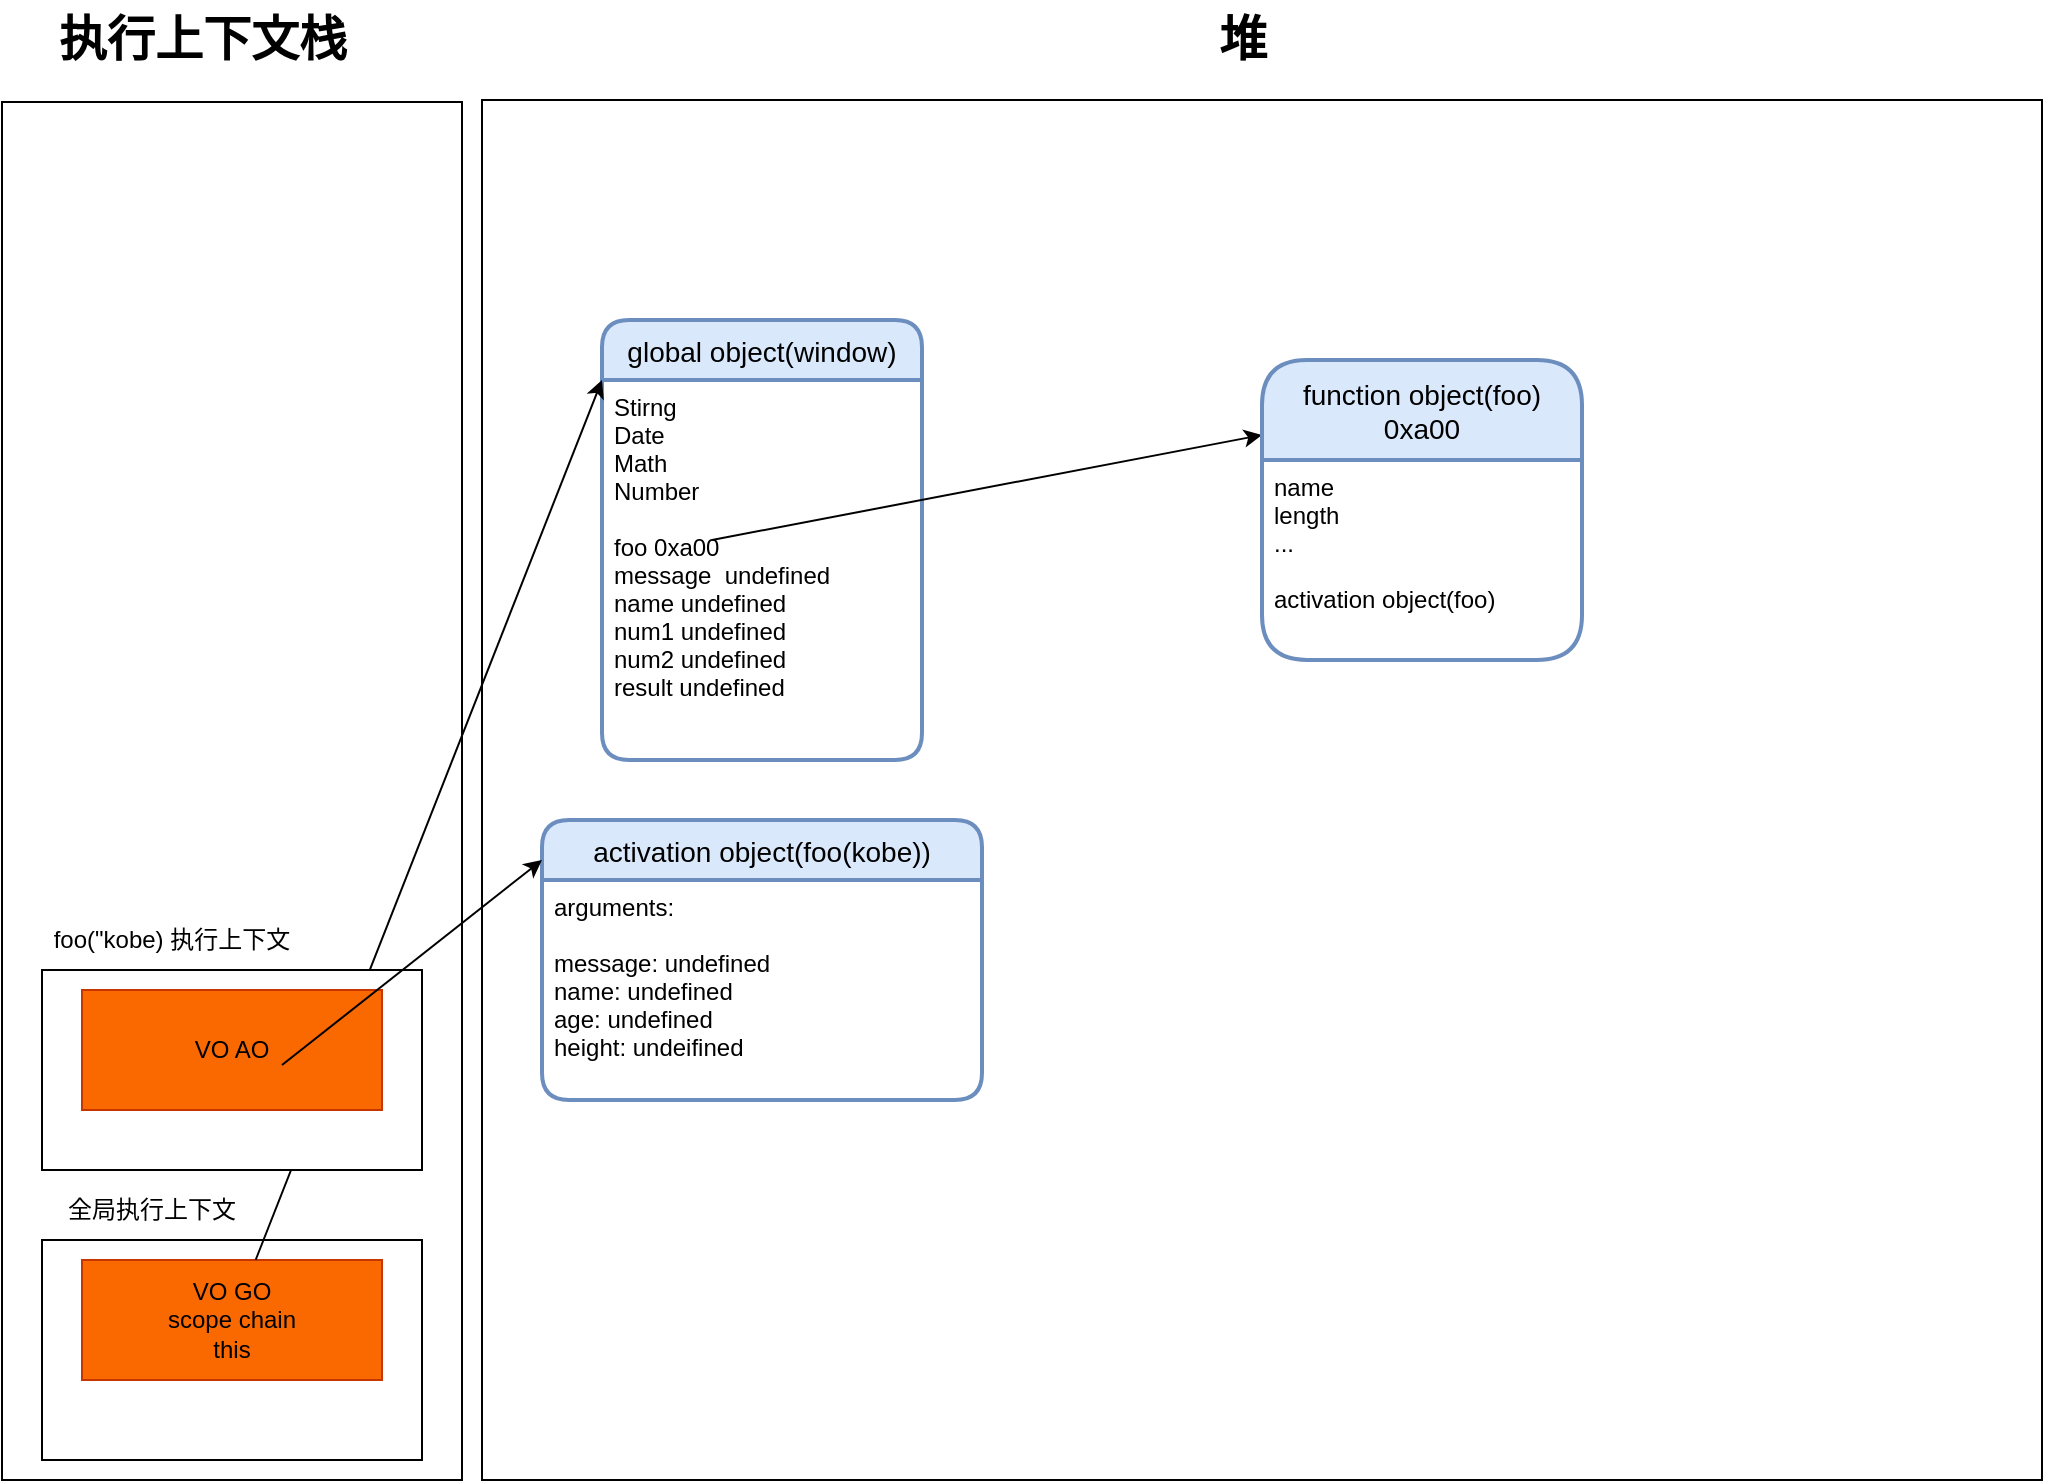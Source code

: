 <mxfile>
    <diagram id="_pzDZWCWYp5mNpWFI_6p" name="第一次执行前">
        <mxGraphModel dx="1068" dy="828" grid="1" gridSize="10" guides="1" tooltips="1" connect="1" arrows="1" fold="1" page="1" pageScale="1" pageWidth="850" pageHeight="1100" math="0" shadow="0">
            <root>
                <mxCell id="0"/>
                <mxCell id="1" parent="0"/>
                <mxCell id="2" value="" style="rounded=0;whiteSpace=wrap;html=1;" parent="1" vertex="1">
                    <mxGeometry x="10" y="81" width="230" height="689" as="geometry"/>
                </mxCell>
                <mxCell id="3" value="" style="rounded=0;whiteSpace=wrap;html=1;fontStyle=1;" parent="1" vertex="1">
                    <mxGeometry x="250" y="80" width="780" height="690" as="geometry"/>
                </mxCell>
                <mxCell id="7" value="" style="rounded=0;whiteSpace=wrap;html=1;" parent="1" vertex="1">
                    <mxGeometry x="30" y="650" width="190" height="110" as="geometry"/>
                </mxCell>
                <mxCell id="8" value="global object(window)" style="swimlane;childLayout=stackLayout;horizontal=1;startSize=30;horizontalStack=0;rounded=1;fontSize=14;fontStyle=0;strokeWidth=2;resizeParent=0;resizeLast=1;shadow=0;dashed=0;align=center;fillColor=#dae8fc;strokeColor=#6c8ebf;" parent="1" vertex="1">
                    <mxGeometry x="310" y="190" width="160" height="220" as="geometry"/>
                </mxCell>
                <mxCell id="18" value="" style="endArrow=classic;html=1;entryX=0;entryY=0.25;entryDx=0;entryDy=0;" parent="8" target="10" edge="1">
                    <mxGeometry width="50" height="50" relative="1" as="geometry">
                        <mxPoint x="55" y="110" as="sourcePoint"/>
                        <mxPoint x="105" y="60" as="targetPoint"/>
                    </mxGeometry>
                </mxCell>
                <mxCell id="9" value="Stirng&#10;Date&#10;Math&#10;Number&#10;&#10;foo 0xa00&#10;message  undefined&#10;name undefined&#10;num1 undefined&#10;num2 undefined&#10;result undefined" style="align=left;strokeColor=none;fillColor=none;spacingLeft=4;fontSize=12;verticalAlign=top;resizable=0;rotatable=0;part=1;" parent="8" vertex="1">
                    <mxGeometry y="30" width="160" height="190" as="geometry"/>
                </mxCell>
                <mxCell id="10" value="function object(foo)&#10;0xa00" style="swimlane;childLayout=stackLayout;horizontal=1;startSize=50;horizontalStack=0;rounded=1;fontSize=14;fontStyle=0;strokeWidth=2;resizeParent=0;resizeLast=1;shadow=0;dashed=0;align=center;fillColor=#dae8fc;strokeColor=#6c8ebf;" parent="1" vertex="1">
                    <mxGeometry x="640" y="210" width="160" height="150" as="geometry"/>
                </mxCell>
                <mxCell id="11" value="name&#10;length&#10;...&#10;&#10;activation object(foo)" style="align=left;strokeColor=none;fillColor=none;spacingLeft=4;fontSize=12;verticalAlign=top;resizable=0;rotatable=0;part=1;" parent="10" vertex="1">
                    <mxGeometry y="50" width="160" height="100" as="geometry"/>
                </mxCell>
                <mxCell id="19" value="执行上下文栈" style="text;strokeColor=none;fillColor=none;html=1;fontSize=24;fontStyle=1;verticalAlign=middle;align=center;" parent="1" vertex="1">
                    <mxGeometry x="60" y="30" width="100" height="40" as="geometry"/>
                </mxCell>
                <mxCell id="20" value="全局执行上下文" style="text;html=1;strokeColor=none;fillColor=none;align=center;verticalAlign=middle;whiteSpace=wrap;rounded=0;" parent="1" vertex="1">
                    <mxGeometry x="30" y="620" width="110" height="30" as="geometry"/>
                </mxCell>
                <mxCell id="21" value="堆" style="text;strokeColor=none;fillColor=none;html=1;fontSize=24;fontStyle=1;verticalAlign=middle;align=center;" parent="1" vertex="1">
                    <mxGeometry x="580" y="30" width="100" height="40" as="geometry"/>
                </mxCell>
                <mxCell id="23" value="VO GO&lt;br&gt;scope chain&lt;br&gt;this" style="rounded=0;whiteSpace=wrap;html=1;fillColor=#fa6800;strokeColor=#C73500;fontColor=#000000;" parent="1" vertex="1">
                    <mxGeometry x="50" y="660" width="150" height="60" as="geometry"/>
                </mxCell>
                <mxCell id="24" value="" style="endArrow=classic;html=1;entryX=0;entryY=0;entryDx=0;entryDy=0;" parent="1" target="9" edge="1" source="23">
                    <mxGeometry width="50" height="50" relative="1" as="geometry">
                        <mxPoint x="170" y="600" as="sourcePoint"/>
                        <mxPoint x="306.96" y="212" as="targetPoint"/>
                    </mxGeometry>
                </mxCell>
                <mxCell id="25" value="" style="rounded=0;whiteSpace=wrap;html=1;" parent="1" vertex="1">
                    <mxGeometry x="30" y="515" width="190" height="100" as="geometry"/>
                </mxCell>
                <mxCell id="26" value="foo(&quot;kobe) 执行上下文" style="text;html=1;strokeColor=none;fillColor=none;align=center;verticalAlign=middle;whiteSpace=wrap;rounded=0;" parent="1" vertex="1">
                    <mxGeometry x="30" y="485" width="130" height="30" as="geometry"/>
                </mxCell>
                <mxCell id="27" value="VO AO" style="rounded=0;whiteSpace=wrap;html=1;fillColor=#fa6800;strokeColor=#C73500;fontColor=#000000;" parent="1" vertex="1">
                    <mxGeometry x="50" y="525" width="150" height="60" as="geometry"/>
                </mxCell>
                <mxCell id="jEwMud21kaJArUwLWxOT-35" value="activation object(foo(kobe))" style="swimlane;childLayout=stackLayout;horizontal=1;startSize=30;horizontalStack=0;rounded=1;fontSize=14;fontStyle=0;strokeWidth=2;resizeParent=0;resizeLast=1;shadow=0;dashed=0;align=center;fillColor=#dae8fc;strokeColor=#6c8ebf;" vertex="1" parent="1">
                    <mxGeometry x="280" y="440" width="220" height="140" as="geometry"/>
                </mxCell>
                <mxCell id="jEwMud21kaJArUwLWxOT-36" value="arguments: &#10;&#10;message: undefined&#10;name: undefined&#10;age: undefined&#10;height: undeifined" style="align=left;strokeColor=none;fillColor=none;spacingLeft=4;fontSize=12;verticalAlign=top;resizable=0;rotatable=0;part=1;" vertex="1" parent="jEwMud21kaJArUwLWxOT-35">
                    <mxGeometry y="30" width="220" height="110" as="geometry"/>
                </mxCell>
                <mxCell id="jEwMud21kaJArUwLWxOT-37" value="" style="endArrow=classic;html=1;entryX=0;entryY=0.143;entryDx=0;entryDy=0;entryPerimeter=0;" edge="1" parent="jEwMud21kaJArUwLWxOT-35" target="jEwMud21kaJArUwLWxOT-35">
                    <mxGeometry width="50" height="50" relative="1" as="geometry">
                        <mxPoint x="-130" y="122.5" as="sourcePoint"/>
                        <mxPoint x="145" y="70" as="targetPoint"/>
                    </mxGeometry>
                </mxCell>
            </root>
        </mxGraphModel>
    </diagram>
    <diagram name="第一次执行后" id="QG6JPxPE7vgaecbXr9Lw">
        <mxGraphModel dx="1068" dy="828" grid="1" gridSize="10" guides="1" tooltips="1" connect="1" arrows="1" fold="1" page="1" pageScale="1" pageWidth="850" pageHeight="1100" math="0" shadow="0">
            <root>
                <mxCell id="wlLGRzVpCN3Po_OBMBMk-0"/>
                <mxCell id="wlLGRzVpCN3Po_OBMBMk-1" parent="wlLGRzVpCN3Po_OBMBMk-0"/>
                <mxCell id="wlLGRzVpCN3Po_OBMBMk-2" value="" style="rounded=0;whiteSpace=wrap;html=1;" vertex="1" parent="wlLGRzVpCN3Po_OBMBMk-1">
                    <mxGeometry x="10" y="81" width="230" height="689" as="geometry"/>
                </mxCell>
                <mxCell id="wlLGRzVpCN3Po_OBMBMk-3" value="" style="rounded=0;whiteSpace=wrap;html=1;fontStyle=1;" vertex="1" parent="wlLGRzVpCN3Po_OBMBMk-1">
                    <mxGeometry x="250" y="80" width="780" height="690" as="geometry"/>
                </mxCell>
                <mxCell id="wlLGRzVpCN3Po_OBMBMk-4" value="" style="rounded=0;whiteSpace=wrap;html=1;" vertex="1" parent="wlLGRzVpCN3Po_OBMBMk-1">
                    <mxGeometry x="30" y="650" width="190" height="110" as="geometry"/>
                </mxCell>
                <mxCell id="wlLGRzVpCN3Po_OBMBMk-5" value="global object(window)" style="swimlane;childLayout=stackLayout;horizontal=1;startSize=30;horizontalStack=0;rounded=1;fontSize=14;fontStyle=0;strokeWidth=2;resizeParent=0;resizeLast=1;shadow=0;dashed=0;align=center;fillColor=#dae8fc;strokeColor=#6c8ebf;" vertex="1" parent="wlLGRzVpCN3Po_OBMBMk-1">
                    <mxGeometry x="310" y="190" width="160" height="220" as="geometry"/>
                </mxCell>
                <mxCell id="wlLGRzVpCN3Po_OBMBMk-6" value="" style="endArrow=classic;html=1;entryX=0;entryY=0.25;entryDx=0;entryDy=0;" edge="1" parent="wlLGRzVpCN3Po_OBMBMk-5" target="wlLGRzVpCN3Po_OBMBMk-8">
                    <mxGeometry width="50" height="50" relative="1" as="geometry">
                        <mxPoint x="55" y="110" as="sourcePoint"/>
                        <mxPoint x="105" y="60" as="targetPoint"/>
                    </mxGeometry>
                </mxCell>
                <mxCell id="wlLGRzVpCN3Po_OBMBMk-7" value="Stirng&#10;Date&#10;Math&#10;Number&#10;&#10;foo 0xa00&#10;message  global object&#10;name kobe&#10;num1 1&#10;num2 2&#10;result 3" style="align=left;strokeColor=none;fillColor=none;spacingLeft=4;fontSize=12;verticalAlign=top;resizable=0;rotatable=0;part=1;" vertex="1" parent="wlLGRzVpCN3Po_OBMBMk-5">
                    <mxGeometry y="30" width="160" height="190" as="geometry"/>
                </mxCell>
                <mxCell id="wlLGRzVpCN3Po_OBMBMk-8" value="function object(foo)&#10;0xa00" style="swimlane;childLayout=stackLayout;horizontal=1;startSize=50;horizontalStack=0;rounded=1;fontSize=14;fontStyle=0;strokeWidth=2;resizeParent=0;resizeLast=1;shadow=0;dashed=0;align=center;fillColor=#dae8fc;strokeColor=#6c8ebf;" vertex="1" parent="wlLGRzVpCN3Po_OBMBMk-1">
                    <mxGeometry x="640" y="210" width="160" height="150" as="geometry"/>
                </mxCell>
                <mxCell id="wlLGRzVpCN3Po_OBMBMk-9" value="name&#10;length&#10;...&#10;&#10;activation object(foo)" style="align=left;strokeColor=none;fillColor=none;spacingLeft=4;fontSize=12;verticalAlign=top;resizable=0;rotatable=0;part=1;" vertex="1" parent="wlLGRzVpCN3Po_OBMBMk-8">
                    <mxGeometry y="50" width="160" height="100" as="geometry"/>
                </mxCell>
                <mxCell id="wlLGRzVpCN3Po_OBMBMk-10" value="执行上下文栈" style="text;strokeColor=none;fillColor=none;html=1;fontSize=24;fontStyle=1;verticalAlign=middle;align=center;" vertex="1" parent="wlLGRzVpCN3Po_OBMBMk-1">
                    <mxGeometry x="60" y="30" width="100" height="40" as="geometry"/>
                </mxCell>
                <mxCell id="wlLGRzVpCN3Po_OBMBMk-11" value="全局执行上下文" style="text;html=1;strokeColor=none;fillColor=none;align=center;verticalAlign=middle;whiteSpace=wrap;rounded=0;" vertex="1" parent="wlLGRzVpCN3Po_OBMBMk-1">
                    <mxGeometry x="30" y="620" width="110" height="30" as="geometry"/>
                </mxCell>
                <mxCell id="wlLGRzVpCN3Po_OBMBMk-12" value="堆" style="text;strokeColor=none;fillColor=none;html=1;fontSize=24;fontStyle=1;verticalAlign=middle;align=center;" vertex="1" parent="wlLGRzVpCN3Po_OBMBMk-1">
                    <mxGeometry x="580" y="30" width="100" height="40" as="geometry"/>
                </mxCell>
                <mxCell id="wlLGRzVpCN3Po_OBMBMk-13" value="VO GO&lt;br&gt;scope chain&lt;br&gt;this" style="rounded=0;whiteSpace=wrap;html=1;fillColor=#fa6800;strokeColor=#C73500;fontColor=#000000;" vertex="1" parent="wlLGRzVpCN3Po_OBMBMk-1">
                    <mxGeometry x="50" y="660" width="150" height="60" as="geometry"/>
                </mxCell>
                <mxCell id="wlLGRzVpCN3Po_OBMBMk-14" value="" style="endArrow=classic;html=1;entryX=0;entryY=0;entryDx=0;entryDy=0;" edge="1" parent="wlLGRzVpCN3Po_OBMBMk-1" source="wlLGRzVpCN3Po_OBMBMk-13" target="wlLGRzVpCN3Po_OBMBMk-7">
                    <mxGeometry width="50" height="50" relative="1" as="geometry">
                        <mxPoint x="170" y="600" as="sourcePoint"/>
                        <mxPoint x="306.96" y="212" as="targetPoint"/>
                    </mxGeometry>
                </mxCell>
                <mxCell id="wlLGRzVpCN3Po_OBMBMk-15" value="" style="rounded=0;whiteSpace=wrap;html=1;" vertex="1" parent="wlLGRzVpCN3Po_OBMBMk-1">
                    <mxGeometry x="30" y="515" width="190" height="100" as="geometry"/>
                </mxCell>
                <mxCell id="wlLGRzVpCN3Po_OBMBMk-16" value="foo(&quot;kobe) 执行上下文" style="text;html=1;strokeColor=none;fillColor=none;align=center;verticalAlign=middle;whiteSpace=wrap;rounded=0;" vertex="1" parent="wlLGRzVpCN3Po_OBMBMk-1">
                    <mxGeometry x="30" y="485" width="130" height="30" as="geometry"/>
                </mxCell>
                <mxCell id="wlLGRzVpCN3Po_OBMBMk-17" value="VO AO" style="rounded=0;whiteSpace=wrap;html=1;fillColor=#fa6800;strokeColor=#C73500;fontColor=#000000;" vertex="1" parent="wlLGRzVpCN3Po_OBMBMk-1">
                    <mxGeometry x="50" y="525" width="150" height="60" as="geometry"/>
                </mxCell>
                <mxCell id="wlLGRzVpCN3Po_OBMBMk-18" value="activation object(foo(kobe))" style="swimlane;childLayout=stackLayout;horizontal=1;startSize=30;horizontalStack=0;rounded=1;fontSize=14;fontStyle=0;strokeWidth=2;resizeParent=0;resizeLast=1;shadow=0;dashed=0;align=center;fillColor=#dae8fc;strokeColor=#6c8ebf;" vertex="1" parent="wlLGRzVpCN3Po_OBMBMk-1">
                    <mxGeometry x="280" y="440" width="220" height="140" as="geometry"/>
                </mxCell>
                <mxCell id="wlLGRzVpCN3Po_OBMBMk-19" value="arguments: &#10;&#10;message: foo object&#10;name: kobe&#10;age: 18&#10;height: 1.88" style="align=left;strokeColor=none;fillColor=none;spacingLeft=4;fontSize=12;verticalAlign=top;resizable=0;rotatable=0;part=1;" vertex="1" parent="wlLGRzVpCN3Po_OBMBMk-18">
                    <mxGeometry y="30" width="220" height="110" as="geometry"/>
                </mxCell>
                <mxCell id="wlLGRzVpCN3Po_OBMBMk-20" value="" style="endArrow=classic;html=1;entryX=0;entryY=0.143;entryDx=0;entryDy=0;entryPerimeter=0;" edge="1" parent="wlLGRzVpCN3Po_OBMBMk-18" target="wlLGRzVpCN3Po_OBMBMk-18">
                    <mxGeometry width="50" height="50" relative="1" as="geometry">
                        <mxPoint x="-130" y="122.5" as="sourcePoint"/>
                        <mxPoint x="145" y="70" as="targetPoint"/>
                    </mxGeometry>
                </mxCell>
            </root>
        </mxGraphModel>
    </diagram>
    <diagram name="第二次执行前" id="9TR_4jRlQf7kGhpQO-JT">
        <mxGraphModel dx="1068" dy="828" grid="1" gridSize="10" guides="1" tooltips="1" connect="1" arrows="1" fold="1" page="1" pageScale="1" pageWidth="850" pageHeight="1100" math="0" shadow="0">
            <root>
                <mxCell id="wi65YV21eKXFtnRE-zZC-0"/>
                <mxCell id="wi65YV21eKXFtnRE-zZC-1" parent="wi65YV21eKXFtnRE-zZC-0"/>
                <mxCell id="wi65YV21eKXFtnRE-zZC-2" value="" style="rounded=0;whiteSpace=wrap;html=1;" vertex="1" parent="wi65YV21eKXFtnRE-zZC-1">
                    <mxGeometry x="10" y="81" width="230" height="689" as="geometry"/>
                </mxCell>
                <mxCell id="wi65YV21eKXFtnRE-zZC-3" value="" style="rounded=0;whiteSpace=wrap;html=1;fontStyle=1;" vertex="1" parent="wi65YV21eKXFtnRE-zZC-1">
                    <mxGeometry x="250" y="80" width="780" height="690" as="geometry"/>
                </mxCell>
                <mxCell id="wi65YV21eKXFtnRE-zZC-4" value="" style="rounded=0;whiteSpace=wrap;html=1;" vertex="1" parent="wi65YV21eKXFtnRE-zZC-1">
                    <mxGeometry x="30" y="650" width="190" height="110" as="geometry"/>
                </mxCell>
                <mxCell id="wi65YV21eKXFtnRE-zZC-5" value="global object(window)" style="swimlane;childLayout=stackLayout;horizontal=1;startSize=30;horizontalStack=0;rounded=1;fontSize=14;fontStyle=0;strokeWidth=2;resizeParent=0;resizeLast=1;shadow=0;dashed=0;align=center;fillColor=#dae8fc;strokeColor=#6c8ebf;" vertex="1" parent="wi65YV21eKXFtnRE-zZC-1">
                    <mxGeometry x="310" y="190" width="160" height="220" as="geometry"/>
                </mxCell>
                <mxCell id="wi65YV21eKXFtnRE-zZC-6" value="" style="endArrow=classic;html=1;entryX=0;entryY=0.25;entryDx=0;entryDy=0;" edge="1" parent="wi65YV21eKXFtnRE-zZC-5" target="wi65YV21eKXFtnRE-zZC-8">
                    <mxGeometry width="50" height="50" relative="1" as="geometry">
                        <mxPoint x="55" y="110" as="sourcePoint"/>
                        <mxPoint x="105" y="60" as="targetPoint"/>
                    </mxGeometry>
                </mxCell>
                <mxCell id="wi65YV21eKXFtnRE-zZC-7" value="Stirng&#10;Date&#10;Math&#10;Number&#10;&#10;foo 0xa00&#10;message  global object&#10;name kobe&#10;num1 1&#10;num2 2&#10;result 3" style="align=left;strokeColor=none;fillColor=none;spacingLeft=4;fontSize=12;verticalAlign=top;resizable=0;rotatable=0;part=1;" vertex="1" parent="wi65YV21eKXFtnRE-zZC-5">
                    <mxGeometry y="30" width="160" height="190" as="geometry"/>
                </mxCell>
                <mxCell id="wi65YV21eKXFtnRE-zZC-8" value="function object(foo)&#10;0xa00" style="swimlane;childLayout=stackLayout;horizontal=1;startSize=50;horizontalStack=0;rounded=1;fontSize=14;fontStyle=0;strokeWidth=2;resizeParent=0;resizeLast=1;shadow=0;dashed=0;align=center;fillColor=#dae8fc;strokeColor=#6c8ebf;" vertex="1" parent="wi65YV21eKXFtnRE-zZC-1">
                    <mxGeometry x="640" y="210" width="160" height="150" as="geometry"/>
                </mxCell>
                <mxCell id="wi65YV21eKXFtnRE-zZC-9" value="name&#10;length&#10;...&#10;&#10;activation object(foo)" style="align=left;strokeColor=none;fillColor=none;spacingLeft=4;fontSize=12;verticalAlign=top;resizable=0;rotatable=0;part=1;" vertex="1" parent="wi65YV21eKXFtnRE-zZC-8">
                    <mxGeometry y="50" width="160" height="100" as="geometry"/>
                </mxCell>
                <mxCell id="wi65YV21eKXFtnRE-zZC-10" value="执行上下文栈" style="text;strokeColor=none;fillColor=none;html=1;fontSize=24;fontStyle=1;verticalAlign=middle;align=center;" vertex="1" parent="wi65YV21eKXFtnRE-zZC-1">
                    <mxGeometry x="60" y="30" width="100" height="40" as="geometry"/>
                </mxCell>
                <mxCell id="wi65YV21eKXFtnRE-zZC-11" value="全局执行上下文" style="text;html=1;strokeColor=none;fillColor=none;align=center;verticalAlign=middle;whiteSpace=wrap;rounded=0;" vertex="1" parent="wi65YV21eKXFtnRE-zZC-1">
                    <mxGeometry x="30" y="620" width="110" height="30" as="geometry"/>
                </mxCell>
                <mxCell id="wi65YV21eKXFtnRE-zZC-12" value="堆" style="text;strokeColor=none;fillColor=none;html=1;fontSize=24;fontStyle=1;verticalAlign=middle;align=center;" vertex="1" parent="wi65YV21eKXFtnRE-zZC-1">
                    <mxGeometry x="580" y="30" width="100" height="40" as="geometry"/>
                </mxCell>
                <mxCell id="wi65YV21eKXFtnRE-zZC-13" value="VO GO&lt;br&gt;scope chain&lt;br&gt;this" style="rounded=0;whiteSpace=wrap;html=1;fillColor=#fa6800;strokeColor=#C73500;fontColor=#000000;" vertex="1" parent="wi65YV21eKXFtnRE-zZC-1">
                    <mxGeometry x="50" y="660" width="150" height="60" as="geometry"/>
                </mxCell>
                <mxCell id="wi65YV21eKXFtnRE-zZC-14" value="" style="endArrow=classic;html=1;entryX=0;entryY=0;entryDx=0;entryDy=0;" edge="1" parent="wi65YV21eKXFtnRE-zZC-1" source="wi65YV21eKXFtnRE-zZC-13" target="wi65YV21eKXFtnRE-zZC-7">
                    <mxGeometry width="50" height="50" relative="1" as="geometry">
                        <mxPoint x="170" y="600" as="sourcePoint"/>
                        <mxPoint x="306.96" y="212" as="targetPoint"/>
                    </mxGeometry>
                </mxCell>
                <mxCell id="wi65YV21eKXFtnRE-zZC-15" value="" style="rounded=0;whiteSpace=wrap;html=1;" vertex="1" parent="wi65YV21eKXFtnRE-zZC-1">
                    <mxGeometry x="30" y="515" width="190" height="100" as="geometry"/>
                </mxCell>
                <mxCell id="wi65YV21eKXFtnRE-zZC-16" value="foo(zx) 执行上下文" style="text;html=1;strokeColor=none;fillColor=none;align=center;verticalAlign=middle;whiteSpace=wrap;rounded=0;" vertex="1" parent="wi65YV21eKXFtnRE-zZC-1">
                    <mxGeometry x="30" y="485" width="130" height="30" as="geometry"/>
                </mxCell>
                <mxCell id="wi65YV21eKXFtnRE-zZC-17" value="VO AO" style="rounded=0;whiteSpace=wrap;html=1;fillColor=#fa6800;strokeColor=#C73500;fontColor=#000000;" vertex="1" parent="wi65YV21eKXFtnRE-zZC-1">
                    <mxGeometry x="50" y="525" width="150" height="60" as="geometry"/>
                </mxCell>
                <mxCell id="wi65YV21eKXFtnRE-zZC-18" value="activation object(foo(kobe))" style="swimlane;childLayout=stackLayout;horizontal=1;startSize=30;horizontalStack=0;rounded=1;fontSize=14;fontStyle=0;strokeWidth=2;resizeParent=0;resizeLast=1;shadow=0;dashed=0;align=center;fillColor=#dae8fc;strokeColor=#6c8ebf;" vertex="1" parent="wi65YV21eKXFtnRE-zZC-1">
                    <mxGeometry x="580" y="450" width="220" height="140" as="geometry"/>
                </mxCell>
                <mxCell id="wi65YV21eKXFtnRE-zZC-19" value="arguments: &#10;&#10;message: foo object&#10;name: kobe&#10;age: 18&#10;height: 1.88" style="align=left;strokeColor=none;fillColor=none;spacingLeft=4;fontSize=12;verticalAlign=top;resizable=0;rotatable=0;part=1;" vertex="1" parent="wi65YV21eKXFtnRE-zZC-18">
                    <mxGeometry y="30" width="220" height="110" as="geometry"/>
                </mxCell>
                <mxCell id="CAM3YqtnLN2IhEI0ih5j-0" value="activation object(foo(zx))" style="swimlane;childLayout=stackLayout;horizontal=1;startSize=30;horizontalStack=0;rounded=1;fontSize=14;fontStyle=0;strokeWidth=2;resizeParent=0;resizeLast=1;shadow=0;dashed=0;align=center;fillColor=#dae8fc;strokeColor=#6c8ebf;" vertex="1" parent="wi65YV21eKXFtnRE-zZC-1">
                    <mxGeometry x="280" y="450" width="220" height="140" as="geometry"/>
                </mxCell>
                <mxCell id="CAM3YqtnLN2IhEI0ih5j-1" value="arguments: &#10;&#10;message: undefined&#10;name: undefined&#10;age: undefined&#10;height: undefined" style="align=left;strokeColor=none;fillColor=none;spacingLeft=4;fontSize=12;verticalAlign=top;resizable=0;rotatable=0;part=1;" vertex="1" parent="CAM3YqtnLN2IhEI0ih5j-0">
                    <mxGeometry y="30" width="220" height="110" as="geometry"/>
                </mxCell>
                <mxCell id="CAM3YqtnLN2IhEI0ih5j-3" value="" style="endArrow=classic;html=1;" edge="1" parent="wi65YV21eKXFtnRE-zZC-1" target="CAM3YqtnLN2IhEI0ih5j-0">
                    <mxGeometry width="50" height="50" relative="1" as="geometry">
                        <mxPoint x="180" y="567.5" as="sourcePoint"/>
                        <mxPoint x="455" y="515" as="targetPoint"/>
                    </mxGeometry>
                </mxCell>
            </root>
        </mxGraphModel>
    </diagram>
    <diagram name="第二次执行后" id="h5LmtxptV0VX4RUZ49xE">
        <mxGraphModel dx="1068" dy="828" grid="1" gridSize="10" guides="1" tooltips="1" connect="1" arrows="1" fold="1" page="1" pageScale="1" pageWidth="850" pageHeight="1100" math="0" shadow="0">
            <root>
                <mxCell id="SoL-CZJ2c97a7Lu8VuyR-0"/>
                <mxCell id="SoL-CZJ2c97a7Lu8VuyR-1" parent="SoL-CZJ2c97a7Lu8VuyR-0"/>
                <mxCell id="SoL-CZJ2c97a7Lu8VuyR-2" value="" style="rounded=0;whiteSpace=wrap;html=1;" vertex="1" parent="SoL-CZJ2c97a7Lu8VuyR-1">
                    <mxGeometry x="10" y="81" width="230" height="689" as="geometry"/>
                </mxCell>
                <mxCell id="SoL-CZJ2c97a7Lu8VuyR-3" value="" style="rounded=0;whiteSpace=wrap;html=1;fontStyle=1;" vertex="1" parent="SoL-CZJ2c97a7Lu8VuyR-1">
                    <mxGeometry x="250" y="80" width="780" height="690" as="geometry"/>
                </mxCell>
                <mxCell id="SoL-CZJ2c97a7Lu8VuyR-4" value="" style="rounded=0;whiteSpace=wrap;html=1;" vertex="1" parent="SoL-CZJ2c97a7Lu8VuyR-1">
                    <mxGeometry x="30" y="650" width="190" height="110" as="geometry"/>
                </mxCell>
                <mxCell id="SoL-CZJ2c97a7Lu8VuyR-5" value="global object(window)" style="swimlane;childLayout=stackLayout;horizontal=1;startSize=30;horizontalStack=0;rounded=1;fontSize=14;fontStyle=0;strokeWidth=2;resizeParent=0;resizeLast=1;shadow=0;dashed=0;align=center;fillColor=#dae8fc;strokeColor=#6c8ebf;" vertex="1" parent="SoL-CZJ2c97a7Lu8VuyR-1">
                    <mxGeometry x="310" y="190" width="160" height="220" as="geometry"/>
                </mxCell>
                <mxCell id="SoL-CZJ2c97a7Lu8VuyR-6" value="" style="endArrow=classic;html=1;entryX=0;entryY=0.25;entryDx=0;entryDy=0;" edge="1" parent="SoL-CZJ2c97a7Lu8VuyR-5" target="SoL-CZJ2c97a7Lu8VuyR-8">
                    <mxGeometry width="50" height="50" relative="1" as="geometry">
                        <mxPoint x="55" y="110" as="sourcePoint"/>
                        <mxPoint x="105" y="60" as="targetPoint"/>
                    </mxGeometry>
                </mxCell>
                <mxCell id="SoL-CZJ2c97a7Lu8VuyR-7" value="Stirng&#10;Date&#10;Math&#10;Number&#10;&#10;foo 0xa00&#10;message  global object&#10;name kobe&#10;num1 1&#10;num2 2&#10;result 3" style="align=left;strokeColor=none;fillColor=none;spacingLeft=4;fontSize=12;verticalAlign=top;resizable=0;rotatable=0;part=1;" vertex="1" parent="SoL-CZJ2c97a7Lu8VuyR-5">
                    <mxGeometry y="30" width="160" height="190" as="geometry"/>
                </mxCell>
                <mxCell id="SoL-CZJ2c97a7Lu8VuyR-8" value="function object(foo)&#10;0xa00" style="swimlane;childLayout=stackLayout;horizontal=1;startSize=50;horizontalStack=0;rounded=1;fontSize=14;fontStyle=0;strokeWidth=2;resizeParent=0;resizeLast=1;shadow=0;dashed=0;align=center;fillColor=#dae8fc;strokeColor=#6c8ebf;" vertex="1" parent="SoL-CZJ2c97a7Lu8VuyR-1">
                    <mxGeometry x="640" y="210" width="160" height="150" as="geometry"/>
                </mxCell>
                <mxCell id="SoL-CZJ2c97a7Lu8VuyR-9" value="name&#10;length&#10;...&#10;&#10;activation object(foo)" style="align=left;strokeColor=none;fillColor=none;spacingLeft=4;fontSize=12;verticalAlign=top;resizable=0;rotatable=0;part=1;" vertex="1" parent="SoL-CZJ2c97a7Lu8VuyR-8">
                    <mxGeometry y="50" width="160" height="100" as="geometry"/>
                </mxCell>
                <mxCell id="SoL-CZJ2c97a7Lu8VuyR-10" value="执行上下文栈" style="text;strokeColor=none;fillColor=none;html=1;fontSize=24;fontStyle=1;verticalAlign=middle;align=center;" vertex="1" parent="SoL-CZJ2c97a7Lu8VuyR-1">
                    <mxGeometry x="60" y="30" width="100" height="40" as="geometry"/>
                </mxCell>
                <mxCell id="SoL-CZJ2c97a7Lu8VuyR-11" value="全局执行上下文" style="text;html=1;strokeColor=none;fillColor=none;align=center;verticalAlign=middle;whiteSpace=wrap;rounded=0;" vertex="1" parent="SoL-CZJ2c97a7Lu8VuyR-1">
                    <mxGeometry x="30" y="620" width="110" height="30" as="geometry"/>
                </mxCell>
                <mxCell id="SoL-CZJ2c97a7Lu8VuyR-12" value="堆" style="text;strokeColor=none;fillColor=none;html=1;fontSize=24;fontStyle=1;verticalAlign=middle;align=center;" vertex="1" parent="SoL-CZJ2c97a7Lu8VuyR-1">
                    <mxGeometry x="580" y="30" width="100" height="40" as="geometry"/>
                </mxCell>
                <mxCell id="SoL-CZJ2c97a7Lu8VuyR-13" value="VO GO&lt;br&gt;scope chain&lt;br&gt;this" style="rounded=0;whiteSpace=wrap;html=1;fillColor=#fa6800;strokeColor=#C73500;fontColor=#000000;" vertex="1" parent="SoL-CZJ2c97a7Lu8VuyR-1">
                    <mxGeometry x="50" y="660" width="150" height="60" as="geometry"/>
                </mxCell>
                <mxCell id="SoL-CZJ2c97a7Lu8VuyR-14" value="" style="endArrow=classic;html=1;entryX=0;entryY=0;entryDx=0;entryDy=0;" edge="1" parent="SoL-CZJ2c97a7Lu8VuyR-1" source="SoL-CZJ2c97a7Lu8VuyR-13" target="SoL-CZJ2c97a7Lu8VuyR-7">
                    <mxGeometry width="50" height="50" relative="1" as="geometry">
                        <mxPoint x="170" y="600" as="sourcePoint"/>
                        <mxPoint x="306.96" y="212" as="targetPoint"/>
                    </mxGeometry>
                </mxCell>
                <mxCell id="SoL-CZJ2c97a7Lu8VuyR-15" value="" style="rounded=0;whiteSpace=wrap;html=1;" vertex="1" parent="SoL-CZJ2c97a7Lu8VuyR-1">
                    <mxGeometry x="30" y="515" width="190" height="100" as="geometry"/>
                </mxCell>
                <mxCell id="SoL-CZJ2c97a7Lu8VuyR-16" value="foo(zx) 执行上下文" style="text;html=1;strokeColor=none;fillColor=none;align=center;verticalAlign=middle;whiteSpace=wrap;rounded=0;" vertex="1" parent="SoL-CZJ2c97a7Lu8VuyR-1">
                    <mxGeometry x="30" y="485" width="130" height="30" as="geometry"/>
                </mxCell>
                <mxCell id="SoL-CZJ2c97a7Lu8VuyR-17" value="VO AO" style="rounded=0;whiteSpace=wrap;html=1;fillColor=#fa6800;strokeColor=#C73500;fontColor=#000000;" vertex="1" parent="SoL-CZJ2c97a7Lu8VuyR-1">
                    <mxGeometry x="50" y="525" width="150" height="60" as="geometry"/>
                </mxCell>
                <mxCell id="SoL-CZJ2c97a7Lu8VuyR-18" value="activation object(foo(kobe))" style="swimlane;childLayout=stackLayout;horizontal=1;startSize=30;horizontalStack=0;rounded=1;fontSize=14;fontStyle=0;strokeWidth=2;resizeParent=0;resizeLast=1;shadow=0;dashed=0;align=center;fillColor=#dae8fc;strokeColor=#6c8ebf;" vertex="1" parent="SoL-CZJ2c97a7Lu8VuyR-1">
                    <mxGeometry x="580" y="450" width="220" height="140" as="geometry"/>
                </mxCell>
                <mxCell id="SoL-CZJ2c97a7Lu8VuyR-19" value="arguments: &#10;&#10;message: foo object&#10;name: kobe&#10;age: 18&#10;height: 1.88" style="align=left;strokeColor=none;fillColor=none;spacingLeft=4;fontSize=12;verticalAlign=top;resizable=0;rotatable=0;part=1;" vertex="1" parent="SoL-CZJ2c97a7Lu8VuyR-18">
                    <mxGeometry y="30" width="220" height="110" as="geometry"/>
                </mxCell>
                <mxCell id="SoL-CZJ2c97a7Lu8VuyR-20" value="activation object(foo(zx))" style="swimlane;childLayout=stackLayout;horizontal=1;startSize=30;horizontalStack=0;rounded=1;fontSize=14;fontStyle=0;strokeWidth=2;resizeParent=0;resizeLast=1;shadow=0;dashed=0;align=center;fillColor=#dae8fc;strokeColor=#6c8ebf;" vertex="1" parent="SoL-CZJ2c97a7Lu8VuyR-1">
                    <mxGeometry x="280" y="450" width="220" height="140" as="geometry"/>
                </mxCell>
                <mxCell id="SoL-CZJ2c97a7Lu8VuyR-21" value="arguments: &#10;&#10;message: foo object&#10;name: zx&#10;age: 18&#10;height: 1.88" style="align=left;strokeColor=none;fillColor=none;spacingLeft=4;fontSize=12;verticalAlign=top;resizable=0;rotatable=0;part=1;" vertex="1" parent="SoL-CZJ2c97a7Lu8VuyR-20">
                    <mxGeometry y="30" width="220" height="110" as="geometry"/>
                </mxCell>
                <mxCell id="SoL-CZJ2c97a7Lu8VuyR-22" value="" style="endArrow=classic;html=1;entryX=-0.009;entryY=0.086;entryDx=0;entryDy=0;entryPerimeter=0;" edge="1" parent="SoL-CZJ2c97a7Lu8VuyR-1" target="SoL-CZJ2c97a7Lu8VuyR-20">
                    <mxGeometry width="50" height="50" relative="1" as="geometry">
                        <mxPoint x="180" y="567.5" as="sourcePoint"/>
                        <mxPoint x="455" y="515" as="targetPoint"/>
                    </mxGeometry>
                </mxCell>
            </root>
        </mxGraphModel>
    </diagram>
    <diagram name="第三次执行前" id="6OpirffARqHitQTETqdQ">
        <mxGraphModel dx="1068" dy="828" grid="1" gridSize="10" guides="1" tooltips="1" connect="1" arrows="1" fold="1" page="1" pageScale="1" pageWidth="850" pageHeight="1100" math="0" shadow="0">
            <root>
                <mxCell id="NxcUyUMVrDz3JAh8neMl-0"/>
                <mxCell id="NxcUyUMVrDz3JAh8neMl-1" parent="NxcUyUMVrDz3JAh8neMl-0"/>
                <mxCell id="NxcUyUMVrDz3JAh8neMl-2" value="" style="rounded=0;whiteSpace=wrap;html=1;" vertex="1" parent="NxcUyUMVrDz3JAh8neMl-1">
                    <mxGeometry x="10" y="81" width="230" height="689" as="geometry"/>
                </mxCell>
                <mxCell id="NxcUyUMVrDz3JAh8neMl-3" value="" style="rounded=0;whiteSpace=wrap;html=1;fontStyle=1;" vertex="1" parent="NxcUyUMVrDz3JAh8neMl-1">
                    <mxGeometry x="250" y="80" width="780" height="690" as="geometry"/>
                </mxCell>
                <mxCell id="NxcUyUMVrDz3JAh8neMl-4" value="" style="rounded=0;whiteSpace=wrap;html=1;" vertex="1" parent="NxcUyUMVrDz3JAh8neMl-1">
                    <mxGeometry x="30" y="650" width="190" height="110" as="geometry"/>
                </mxCell>
                <mxCell id="NxcUyUMVrDz3JAh8neMl-5" value="global object(window)" style="swimlane;childLayout=stackLayout;horizontal=1;startSize=30;horizontalStack=0;rounded=1;fontSize=14;fontStyle=0;strokeWidth=2;resizeParent=0;resizeLast=1;shadow=0;dashed=0;align=center;fillColor=#dae8fc;strokeColor=#6c8ebf;" vertex="1" parent="NxcUyUMVrDz3JAh8neMl-1">
                    <mxGeometry x="310" y="190" width="160" height="220" as="geometry"/>
                </mxCell>
                <mxCell id="NxcUyUMVrDz3JAh8neMl-6" value="" style="endArrow=classic;html=1;entryX=0;entryY=0.25;entryDx=0;entryDy=0;" edge="1" parent="NxcUyUMVrDz3JAh8neMl-5" target="NxcUyUMVrDz3JAh8neMl-8">
                    <mxGeometry width="50" height="50" relative="1" as="geometry">
                        <mxPoint x="55" y="110" as="sourcePoint"/>
                        <mxPoint x="105" y="60" as="targetPoint"/>
                    </mxGeometry>
                </mxCell>
                <mxCell id="NxcUyUMVrDz3JAh8neMl-7" value="Stirng&#10;Date&#10;Math&#10;Number&#10;&#10;foo 0xa00&#10;message  global object&#10;name kobe&#10;num1 1&#10;num2 2&#10;result 3" style="align=left;strokeColor=none;fillColor=none;spacingLeft=4;fontSize=12;verticalAlign=top;resizable=0;rotatable=0;part=1;" vertex="1" parent="NxcUyUMVrDz3JAh8neMl-5">
                    <mxGeometry y="30" width="160" height="190" as="geometry"/>
                </mxCell>
                <mxCell id="NxcUyUMVrDz3JAh8neMl-8" value="function object(foo)&#10;0xa00" style="swimlane;childLayout=stackLayout;horizontal=1;startSize=50;horizontalStack=0;rounded=1;fontSize=14;fontStyle=0;strokeWidth=2;resizeParent=0;resizeLast=1;shadow=0;dashed=0;align=center;fillColor=#dae8fc;strokeColor=#6c8ebf;" vertex="1" parent="NxcUyUMVrDz3JAh8neMl-1">
                    <mxGeometry x="640" y="210" width="160" height="150" as="geometry"/>
                </mxCell>
                <mxCell id="NxcUyUMVrDz3JAh8neMl-9" value="name&#10;length&#10;...&#10;&#10;activation object(foo)" style="align=left;strokeColor=none;fillColor=none;spacingLeft=4;fontSize=12;verticalAlign=top;resizable=0;rotatable=0;part=1;" vertex="1" parent="NxcUyUMVrDz3JAh8neMl-8">
                    <mxGeometry y="50" width="160" height="100" as="geometry"/>
                </mxCell>
                <mxCell id="NxcUyUMVrDz3JAh8neMl-10" value="执行上下文栈" style="text;strokeColor=none;fillColor=none;html=1;fontSize=24;fontStyle=1;verticalAlign=middle;align=center;" vertex="1" parent="NxcUyUMVrDz3JAh8neMl-1">
                    <mxGeometry x="60" y="30" width="100" height="40" as="geometry"/>
                </mxCell>
                <mxCell id="NxcUyUMVrDz3JAh8neMl-11" value="全局执行上下文" style="text;html=1;strokeColor=none;fillColor=none;align=center;verticalAlign=middle;whiteSpace=wrap;rounded=0;" vertex="1" parent="NxcUyUMVrDz3JAh8neMl-1">
                    <mxGeometry x="30" y="620" width="110" height="30" as="geometry"/>
                </mxCell>
                <mxCell id="NxcUyUMVrDz3JAh8neMl-12" value="堆" style="text;strokeColor=none;fillColor=none;html=1;fontSize=24;fontStyle=1;verticalAlign=middle;align=center;" vertex="1" parent="NxcUyUMVrDz3JAh8neMl-1">
                    <mxGeometry x="580" y="30" width="100" height="40" as="geometry"/>
                </mxCell>
                <mxCell id="NxcUyUMVrDz3JAh8neMl-13" value="VO GO&lt;br&gt;scope chain&lt;br&gt;this" style="rounded=0;whiteSpace=wrap;html=1;fillColor=#fa6800;strokeColor=#C73500;fontColor=#000000;" vertex="1" parent="NxcUyUMVrDz3JAh8neMl-1">
                    <mxGeometry x="50" y="660" width="150" height="60" as="geometry"/>
                </mxCell>
                <mxCell id="NxcUyUMVrDz3JAh8neMl-14" value="" style="endArrow=classic;html=1;entryX=0;entryY=0;entryDx=0;entryDy=0;" edge="1" parent="NxcUyUMVrDz3JAh8neMl-1" source="NxcUyUMVrDz3JAh8neMl-13" target="NxcUyUMVrDz3JAh8neMl-7">
                    <mxGeometry width="50" height="50" relative="1" as="geometry">
                        <mxPoint x="170" y="600" as="sourcePoint"/>
                        <mxPoint x="306.96" y="212" as="targetPoint"/>
                    </mxGeometry>
                </mxCell>
                <mxCell id="NxcUyUMVrDz3JAh8neMl-15" value="" style="rounded=0;whiteSpace=wrap;html=1;" vertex="1" parent="NxcUyUMVrDz3JAh8neMl-1">
                    <mxGeometry x="30" y="515" width="190" height="100" as="geometry"/>
                </mxCell>
                <mxCell id="NxcUyUMVrDz3JAh8neMl-16" value="foo(curry) 执行上下文" style="text;html=1;strokeColor=none;fillColor=none;align=center;verticalAlign=middle;whiteSpace=wrap;rounded=0;" vertex="1" parent="NxcUyUMVrDz3JAh8neMl-1">
                    <mxGeometry x="30" y="485" width="130" height="30" as="geometry"/>
                </mxCell>
                <mxCell id="NxcUyUMVrDz3JAh8neMl-27" style="edgeStyle=none;html=1;exitX=1;exitY=0.5;exitDx=0;exitDy=0;entryX=0;entryY=0.15;entryDx=0;entryDy=0;entryPerimeter=0;" edge="1" parent="NxcUyUMVrDz3JAh8neMl-1" source="NxcUyUMVrDz3JAh8neMl-17" target="NxcUyUMVrDz3JAh8neMl-24">
                    <mxGeometry relative="1" as="geometry"/>
                </mxCell>
                <mxCell id="NxcUyUMVrDz3JAh8neMl-17" value="VO AO" style="rounded=0;whiteSpace=wrap;html=1;fillColor=#fa6800;strokeColor=#C73500;fontColor=#000000;" vertex="1" parent="NxcUyUMVrDz3JAh8neMl-1">
                    <mxGeometry x="50" y="525" width="150" height="60" as="geometry"/>
                </mxCell>
                <mxCell id="NxcUyUMVrDz3JAh8neMl-18" value="activation object(foo(kobe))" style="swimlane;childLayout=stackLayout;horizontal=1;startSize=30;horizontalStack=0;rounded=1;fontSize=14;fontStyle=0;strokeWidth=2;resizeParent=0;resizeLast=1;shadow=0;dashed=0;align=center;fillColor=#dae8fc;strokeColor=#6c8ebf;" vertex="1" parent="NxcUyUMVrDz3JAh8neMl-1">
                    <mxGeometry x="790" y="420" width="220" height="140" as="geometry"/>
                </mxCell>
                <mxCell id="NxcUyUMVrDz3JAh8neMl-19" value="arguments: &#10;&#10;message: foo object&#10;name: kobe&#10;age: 18&#10;height: 1.88" style="align=left;strokeColor=none;fillColor=none;spacingLeft=4;fontSize=12;verticalAlign=top;resizable=0;rotatable=0;part=1;" vertex="1" parent="NxcUyUMVrDz3JAh8neMl-18">
                    <mxGeometry y="30" width="220" height="110" as="geometry"/>
                </mxCell>
                <mxCell id="NxcUyUMVrDz3JAh8neMl-20" value="activation object(foo(zx))" style="swimlane;childLayout=stackLayout;horizontal=1;startSize=30;horizontalStack=0;rounded=1;fontSize=14;fontStyle=0;strokeWidth=2;resizeParent=0;resizeLast=1;shadow=0;dashed=0;align=center;fillColor=#dae8fc;strokeColor=#6c8ebf;" vertex="1" parent="NxcUyUMVrDz3JAh8neMl-1">
                    <mxGeometry x="550" y="420" width="220" height="140" as="geometry"/>
                </mxCell>
                <mxCell id="NxcUyUMVrDz3JAh8neMl-26" style="edgeStyle=none;html=1;" edge="1" parent="NxcUyUMVrDz3JAh8neMl-20" source="NxcUyUMVrDz3JAh8neMl-21" target="NxcUyUMVrDz3JAh8neMl-20">
                    <mxGeometry relative="1" as="geometry"/>
                </mxCell>
                <mxCell id="NxcUyUMVrDz3JAh8neMl-21" value="arguments: &#10;&#10;message: foo object&#10;name: zx&#10;age: 18&#10;height: 1.88" style="align=left;strokeColor=none;fillColor=none;spacingLeft=4;fontSize=12;verticalAlign=top;resizable=0;rotatable=0;part=1;" vertex="1" parent="NxcUyUMVrDz3JAh8neMl-20">
                    <mxGeometry y="30" width="220" height="110" as="geometry"/>
                </mxCell>
                <mxCell id="NxcUyUMVrDz3JAh8neMl-24" value="activation object(foo(curry))" style="swimlane;childLayout=stackLayout;horizontal=1;startSize=30;horizontalStack=0;rounded=1;fontSize=14;fontStyle=0;strokeWidth=2;resizeParent=0;resizeLast=1;shadow=0;dashed=0;align=center;fillColor=#dae8fc;strokeColor=#6c8ebf;" vertex="1" parent="NxcUyUMVrDz3JAh8neMl-1">
                    <mxGeometry x="280" y="430" width="220" height="140" as="geometry"/>
                </mxCell>
                <mxCell id="NxcUyUMVrDz3JAh8neMl-25" value="arguments: &#10;&#10;message: undefined&#10;name: undefined&#10;age: undefined&#10;height: undefined" style="align=left;strokeColor=none;fillColor=none;spacingLeft=4;fontSize=12;verticalAlign=top;resizable=0;rotatable=0;part=1;" vertex="1" parent="NxcUyUMVrDz3JAh8neMl-24">
                    <mxGeometry y="30" width="220" height="110" as="geometry"/>
                </mxCell>
            </root>
        </mxGraphModel>
    </diagram>
    <diagram name="第三次执行后" id="Wp3n9828gOlXdr59fatl">
        <mxGraphModel dx="1068" dy="828" grid="1" gridSize="10" guides="1" tooltips="1" connect="1" arrows="1" fold="1" page="1" pageScale="1" pageWidth="850" pageHeight="1100" math="0" shadow="0">
            <root>
                <mxCell id="vkZspCU8MNkv-p4mPD_4-0"/>
                <mxCell id="vkZspCU8MNkv-p4mPD_4-1" parent="vkZspCU8MNkv-p4mPD_4-0"/>
                <mxCell id="vkZspCU8MNkv-p4mPD_4-2" value="" style="rounded=0;whiteSpace=wrap;html=1;" vertex="1" parent="vkZspCU8MNkv-p4mPD_4-1">
                    <mxGeometry x="10" y="81" width="230" height="689" as="geometry"/>
                </mxCell>
                <mxCell id="vkZspCU8MNkv-p4mPD_4-3" value="" style="rounded=0;whiteSpace=wrap;html=1;fontStyle=1;" vertex="1" parent="vkZspCU8MNkv-p4mPD_4-1">
                    <mxGeometry x="250" y="80" width="780" height="690" as="geometry"/>
                </mxCell>
                <mxCell id="vkZspCU8MNkv-p4mPD_4-4" value="" style="rounded=0;whiteSpace=wrap;html=1;" vertex="1" parent="vkZspCU8MNkv-p4mPD_4-1">
                    <mxGeometry x="30" y="650" width="190" height="110" as="geometry"/>
                </mxCell>
                <mxCell id="vkZspCU8MNkv-p4mPD_4-5" value="global object(window)" style="swimlane;childLayout=stackLayout;horizontal=1;startSize=30;horizontalStack=0;rounded=1;fontSize=14;fontStyle=0;strokeWidth=2;resizeParent=0;resizeLast=1;shadow=0;dashed=0;align=center;fillColor=#dae8fc;strokeColor=#6c8ebf;" vertex="1" parent="vkZspCU8MNkv-p4mPD_4-1">
                    <mxGeometry x="310" y="190" width="160" height="220" as="geometry"/>
                </mxCell>
                <mxCell id="vkZspCU8MNkv-p4mPD_4-6" value="" style="endArrow=classic;html=1;entryX=0;entryY=0.25;entryDx=0;entryDy=0;" edge="1" parent="vkZspCU8MNkv-p4mPD_4-5" target="vkZspCU8MNkv-p4mPD_4-8">
                    <mxGeometry width="50" height="50" relative="1" as="geometry">
                        <mxPoint x="55" y="110" as="sourcePoint"/>
                        <mxPoint x="105" y="60" as="targetPoint"/>
                    </mxGeometry>
                </mxCell>
                <mxCell id="vkZspCU8MNkv-p4mPD_4-7" value="Stirng&#10;Date&#10;Math&#10;Number&#10;&#10;foo 0xa00&#10;message  global object&#10;name kobe&#10;num1 1&#10;num2 2&#10;result 3" style="align=left;strokeColor=none;fillColor=none;spacingLeft=4;fontSize=12;verticalAlign=top;resizable=0;rotatable=0;part=1;" vertex="1" parent="vkZspCU8MNkv-p4mPD_4-5">
                    <mxGeometry y="30" width="160" height="190" as="geometry"/>
                </mxCell>
                <mxCell id="vkZspCU8MNkv-p4mPD_4-8" value="function object(foo)&#10;0xa00" style="swimlane;childLayout=stackLayout;horizontal=1;startSize=50;horizontalStack=0;rounded=1;fontSize=14;fontStyle=0;strokeWidth=2;resizeParent=0;resizeLast=1;shadow=0;dashed=0;align=center;fillColor=#dae8fc;strokeColor=#6c8ebf;" vertex="1" parent="vkZspCU8MNkv-p4mPD_4-1">
                    <mxGeometry x="640" y="210" width="160" height="150" as="geometry"/>
                </mxCell>
                <mxCell id="vkZspCU8MNkv-p4mPD_4-9" value="name&#10;length&#10;...&#10;&#10;activation object(foo)" style="align=left;strokeColor=none;fillColor=none;spacingLeft=4;fontSize=12;verticalAlign=top;resizable=0;rotatable=0;part=1;" vertex="1" parent="vkZspCU8MNkv-p4mPD_4-8">
                    <mxGeometry y="50" width="160" height="100" as="geometry"/>
                </mxCell>
                <mxCell id="vkZspCU8MNkv-p4mPD_4-10" value="执行上下文栈" style="text;strokeColor=none;fillColor=none;html=1;fontSize=24;fontStyle=1;verticalAlign=middle;align=center;" vertex="1" parent="vkZspCU8MNkv-p4mPD_4-1">
                    <mxGeometry x="60" y="30" width="100" height="40" as="geometry"/>
                </mxCell>
                <mxCell id="vkZspCU8MNkv-p4mPD_4-11" value="全局执行上下文" style="text;html=1;strokeColor=none;fillColor=none;align=center;verticalAlign=middle;whiteSpace=wrap;rounded=0;" vertex="1" parent="vkZspCU8MNkv-p4mPD_4-1">
                    <mxGeometry x="30" y="620" width="110" height="30" as="geometry"/>
                </mxCell>
                <mxCell id="vkZspCU8MNkv-p4mPD_4-12" value="堆" style="text;strokeColor=none;fillColor=none;html=1;fontSize=24;fontStyle=1;verticalAlign=middle;align=center;" vertex="1" parent="vkZspCU8MNkv-p4mPD_4-1">
                    <mxGeometry x="580" y="30" width="100" height="40" as="geometry"/>
                </mxCell>
                <mxCell id="vkZspCU8MNkv-p4mPD_4-13" value="VO GO&lt;br&gt;scope chain&lt;br&gt;this" style="rounded=0;whiteSpace=wrap;html=1;fillColor=#fa6800;strokeColor=#C73500;fontColor=#000000;" vertex="1" parent="vkZspCU8MNkv-p4mPD_4-1">
                    <mxGeometry x="50" y="660" width="150" height="60" as="geometry"/>
                </mxCell>
                <mxCell id="vkZspCU8MNkv-p4mPD_4-14" value="" style="endArrow=classic;html=1;entryX=0;entryY=0;entryDx=0;entryDy=0;" edge="1" parent="vkZspCU8MNkv-p4mPD_4-1" source="vkZspCU8MNkv-p4mPD_4-13" target="vkZspCU8MNkv-p4mPD_4-7">
                    <mxGeometry width="50" height="50" relative="1" as="geometry">
                        <mxPoint x="170" y="600" as="sourcePoint"/>
                        <mxPoint x="306.96" y="212" as="targetPoint"/>
                    </mxGeometry>
                </mxCell>
                <mxCell id="vkZspCU8MNkv-p4mPD_4-15" value="" style="rounded=0;whiteSpace=wrap;html=1;" vertex="1" parent="vkZspCU8MNkv-p4mPD_4-1">
                    <mxGeometry x="30" y="515" width="190" height="100" as="geometry"/>
                </mxCell>
                <mxCell id="vkZspCU8MNkv-p4mPD_4-16" value="foo(curry) 执行上下文" style="text;html=1;strokeColor=none;fillColor=none;align=center;verticalAlign=middle;whiteSpace=wrap;rounded=0;" vertex="1" parent="vkZspCU8MNkv-p4mPD_4-1">
                    <mxGeometry x="30" y="485" width="130" height="30" as="geometry"/>
                </mxCell>
                <mxCell id="vkZspCU8MNkv-p4mPD_4-17" style="edgeStyle=none;html=1;exitX=1;exitY=0.5;exitDx=0;exitDy=0;entryX=0;entryY=0.15;entryDx=0;entryDy=0;entryPerimeter=0;" edge="1" parent="vkZspCU8MNkv-p4mPD_4-1" source="vkZspCU8MNkv-p4mPD_4-18" target="vkZspCU8MNkv-p4mPD_4-24">
                    <mxGeometry relative="1" as="geometry"/>
                </mxCell>
                <mxCell id="vkZspCU8MNkv-p4mPD_4-18" value="VO AO" style="rounded=0;whiteSpace=wrap;html=1;fillColor=#fa6800;strokeColor=#C73500;fontColor=#000000;" vertex="1" parent="vkZspCU8MNkv-p4mPD_4-1">
                    <mxGeometry x="50" y="525" width="150" height="60" as="geometry"/>
                </mxCell>
                <mxCell id="vkZspCU8MNkv-p4mPD_4-19" value="activation object(foo(kobe))" style="swimlane;childLayout=stackLayout;horizontal=1;startSize=30;horizontalStack=0;rounded=1;fontSize=14;fontStyle=0;strokeWidth=2;resizeParent=0;resizeLast=1;shadow=0;dashed=0;align=center;fillColor=#dae8fc;strokeColor=#6c8ebf;" vertex="1" parent="vkZspCU8MNkv-p4mPD_4-1">
                    <mxGeometry x="790" y="420" width="220" height="140" as="geometry"/>
                </mxCell>
                <mxCell id="vkZspCU8MNkv-p4mPD_4-20" value="arguments: &#10;&#10;message: foo object&#10;name: kobe&#10;age: 18&#10;height: 1.88" style="align=left;strokeColor=none;fillColor=none;spacingLeft=4;fontSize=12;verticalAlign=top;resizable=0;rotatable=0;part=1;" vertex="1" parent="vkZspCU8MNkv-p4mPD_4-19">
                    <mxGeometry y="30" width="220" height="110" as="geometry"/>
                </mxCell>
                <mxCell id="vkZspCU8MNkv-p4mPD_4-21" value="activation object(foo(zx))" style="swimlane;childLayout=stackLayout;horizontal=1;startSize=30;horizontalStack=0;rounded=1;fontSize=14;fontStyle=0;strokeWidth=2;resizeParent=0;resizeLast=1;shadow=0;dashed=0;align=center;fillColor=#dae8fc;strokeColor=#6c8ebf;" vertex="1" parent="vkZspCU8MNkv-p4mPD_4-1">
                    <mxGeometry x="550" y="420" width="220" height="140" as="geometry"/>
                </mxCell>
                <mxCell id="vkZspCU8MNkv-p4mPD_4-22" style="edgeStyle=none;html=1;" edge="1" parent="vkZspCU8MNkv-p4mPD_4-21" source="vkZspCU8MNkv-p4mPD_4-23" target="vkZspCU8MNkv-p4mPD_4-21">
                    <mxGeometry relative="1" as="geometry"/>
                </mxCell>
                <mxCell id="vkZspCU8MNkv-p4mPD_4-23" value="arguments: &#10;&#10;message: foo object&#10;name: zx&#10;age: 18&#10;height: 1.88" style="align=left;strokeColor=none;fillColor=none;spacingLeft=4;fontSize=12;verticalAlign=top;resizable=0;rotatable=0;part=1;" vertex="1" parent="vkZspCU8MNkv-p4mPD_4-21">
                    <mxGeometry y="30" width="220" height="110" as="geometry"/>
                </mxCell>
                <mxCell id="vkZspCU8MNkv-p4mPD_4-24" value="activation object(foo(curry))" style="swimlane;childLayout=stackLayout;horizontal=1;startSize=30;horizontalStack=0;rounded=1;fontSize=14;fontStyle=0;strokeWidth=2;resizeParent=0;resizeLast=1;shadow=0;dashed=0;align=center;fillColor=#dae8fc;strokeColor=#6c8ebf;" vertex="1" parent="vkZspCU8MNkv-p4mPD_4-1">
                    <mxGeometry x="300" y="430" width="220" height="140" as="geometry"/>
                </mxCell>
                <mxCell id="vkZspCU8MNkv-p4mPD_4-25" value="arguments: &#10;&#10;message: foo object&#10;name: zx&#10;age: 18&#10;height: 1.88" style="align=left;strokeColor=none;fillColor=none;spacingLeft=4;fontSize=12;verticalAlign=top;resizable=0;rotatable=0;part=1;" vertex="1" parent="vkZspCU8MNkv-p4mPD_4-24">
                    <mxGeometry y="30" width="220" height="110" as="geometry"/>
                </mxCell>
            </root>
        </mxGraphModel>
    </diagram>
</mxfile>
